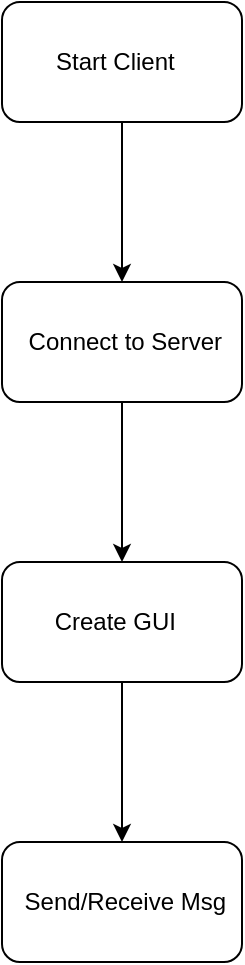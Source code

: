 <mxfile>
    <diagram id="hGY-vYCW5cqsvDxJJjjY" name="Page-1">
        <mxGraphModel dx="560" dy="767" grid="1" gridSize="10" guides="1" tooltips="1" connect="1" arrows="1" fold="1" page="1" pageScale="1" pageWidth="900" pageHeight="1600" background="#ffffff" math="0" shadow="0">
            <root>
                <mxCell id="0"/>
                <mxCell id="1" parent="0"/>
                <mxCell id="4" value="" style="edgeStyle=none;html=1;" edge="1" parent="1" source="2" target="3">
                    <mxGeometry relative="1" as="geometry"/>
                </mxCell>
                <mxCell id="2" value="Start Client&amp;nbsp;&amp;nbsp;" style="rounded=1;whiteSpace=wrap;html=1;" vertex="1" parent="1">
                    <mxGeometry x="390" y="60" width="120" height="60" as="geometry"/>
                </mxCell>
                <mxCell id="6" value="" style="edgeStyle=none;html=1;" edge="1" parent="1" source="3" target="5">
                    <mxGeometry relative="1" as="geometry"/>
                </mxCell>
                <mxCell id="3" value="&amp;nbsp;Connect to Server" style="whiteSpace=wrap;html=1;rounded=1;" vertex="1" parent="1">
                    <mxGeometry x="390" y="200" width="120" height="60" as="geometry"/>
                </mxCell>
                <mxCell id="8" value="" style="edgeStyle=none;html=1;" edge="1" parent="1" source="5" target="7">
                    <mxGeometry relative="1" as="geometry"/>
                </mxCell>
                <mxCell id="5" value="Create GUI&amp;nbsp;&amp;nbsp;" style="whiteSpace=wrap;html=1;rounded=1;" vertex="1" parent="1">
                    <mxGeometry x="390" y="340" width="120" height="60" as="geometry"/>
                </mxCell>
                <mxCell id="7" value="&amp;nbsp;Send/Receive Msg" style="whiteSpace=wrap;html=1;rounded=1;" vertex="1" parent="1">
                    <mxGeometry x="390" y="480" width="120" height="60" as="geometry"/>
                </mxCell>
            </root>
        </mxGraphModel>
    </diagram>
</mxfile>
